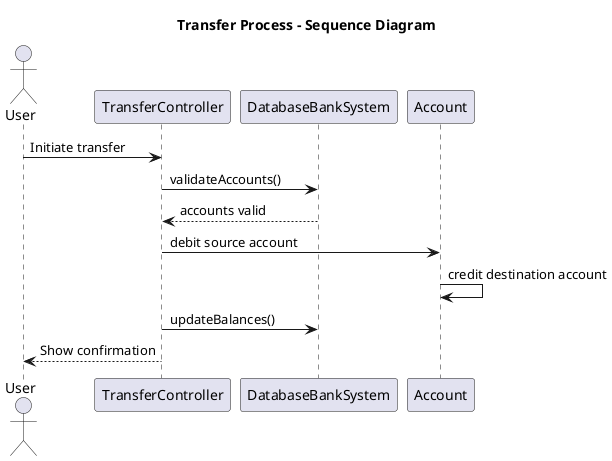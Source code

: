 @startuml TransferSequence

' Transfer Sequence Diagram
title Transfer Process - Sequence Diagram

actor User
participant TransferController
participant DatabaseBankSystem
participant Account

User -> TransferController: Initiate transfer
TransferController -> DatabaseBankSystem: validateAccounts()
DatabaseBankSystem --> TransferController: accounts valid
TransferController -> Account: debit source account
Account -> Account: credit destination account
TransferController -> DatabaseBankSystem: updateBalances()
TransferController --> User: Show confirmation

@enduml 